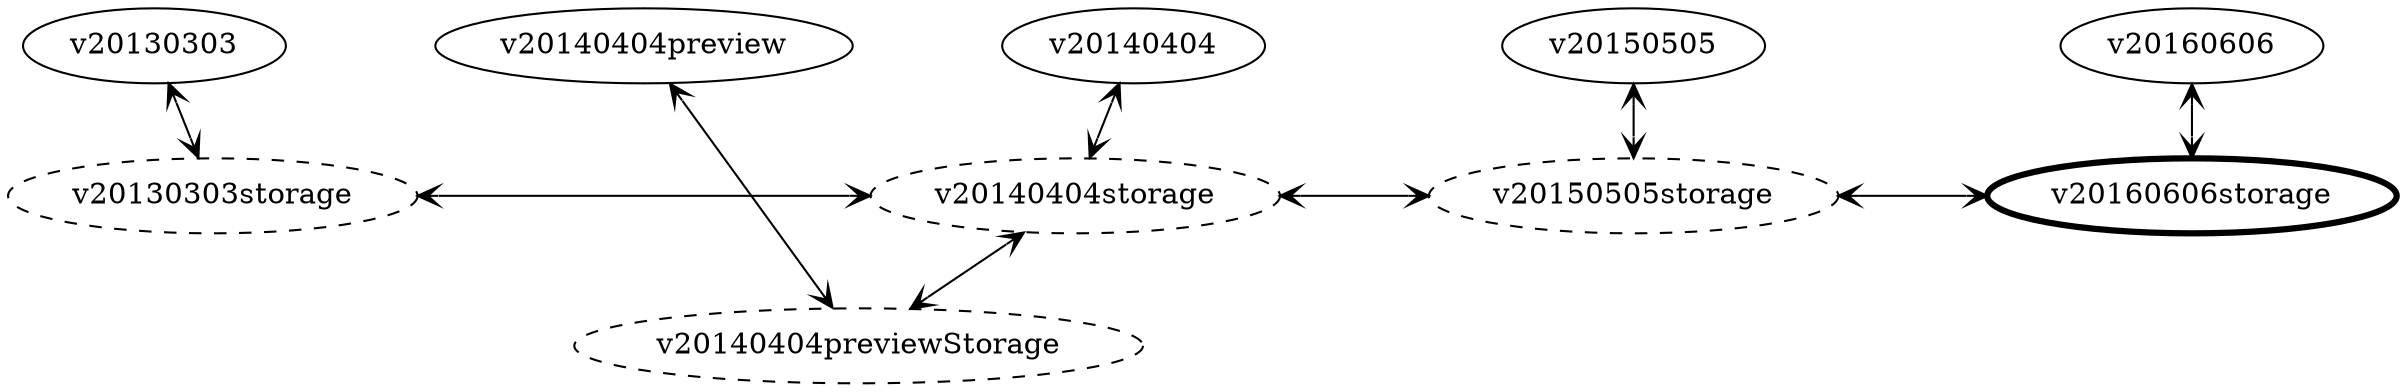 graph G {
    nodesep=1
    
    subgraph apiVersions {
        rank=same;
        label="API Versions";
        labelloc=t

        node [shape=ellipse, group=api];
        v20130303;
        v20140404preview;
        v20140404;
        v20150505;
        v20160606;
    }

    subgraph storageVersions {
        rank=same;

        node [shape=ellipse, style=solid, penwidth=3];
        v20160606storage;

        node [shape=ellipse, style=dashed, penwidth=1, rankType=min, group=storage];
        v20130303storage;
        v20140404storage;
        v20150505storage;
    }

    node [shape=ellipse, style=dashed, penwidth=1];
    v20140404previewStorage

    edge [arrowhead=vee, arrowtail=vee, dir=both];
    v20130303 -- v20130303storage;
    v20140404preview -- v20140404previewStorage;
    v20140404 -- v20140404storage;
    v20150505 -- v20150505storage
    v20160606 -- v20160606storage

    edge [arrowhead=vee, arrowtail=vee, dir=both];
    v20130303storage -- v20140404storage;
    v20140404storage -- v20140404previewStorage;
    v20140404storage -- v20150505storage;
    v20150505storage -- v20160606storage;

    edge [style=invis]
    v20130303 -- v20140404preview -- v20140404
}
